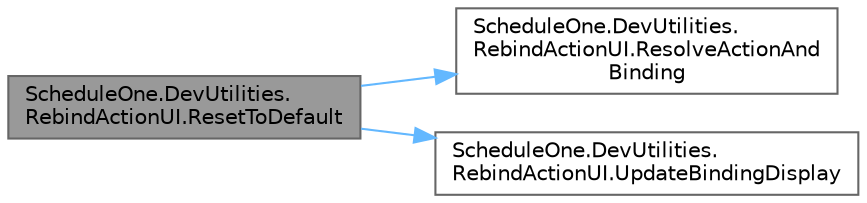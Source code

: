 digraph "ScheduleOne.DevUtilities.RebindActionUI.ResetToDefault"
{
 // LATEX_PDF_SIZE
  bgcolor="transparent";
  edge [fontname=Helvetica,fontsize=10,labelfontname=Helvetica,labelfontsize=10];
  node [fontname=Helvetica,fontsize=10,shape=box,height=0.2,width=0.4];
  rankdir="LR";
  Node1 [id="Node000001",label="ScheduleOne.DevUtilities.\lRebindActionUI.ResetToDefault",height=0.2,width=0.4,color="gray40", fillcolor="grey60", style="filled", fontcolor="black",tooltip=" "];
  Node1 -> Node2 [id="edge1_Node000001_Node000002",color="steelblue1",style="solid",tooltip=" "];
  Node2 [id="Node000002",label="ScheduleOne.DevUtilities.\lRebindActionUI.ResolveActionAnd\lBinding",height=0.2,width=0.4,color="grey40", fillcolor="white", style="filled",URL="$class_schedule_one_1_1_dev_utilities_1_1_rebind_action_u_i.html#afd24a21c5804817e98844f24d5619fc2",tooltip=" "];
  Node1 -> Node3 [id="edge2_Node000001_Node000003",color="steelblue1",style="solid",tooltip=" "];
  Node3 [id="Node000003",label="ScheduleOne.DevUtilities.\lRebindActionUI.UpdateBindingDisplay",height=0.2,width=0.4,color="grey40", fillcolor="white", style="filled",URL="$class_schedule_one_1_1_dev_utilities_1_1_rebind_action_u_i.html#a08e67cdbd982cae7bdbf320a96dbd732",tooltip=" "];
}
